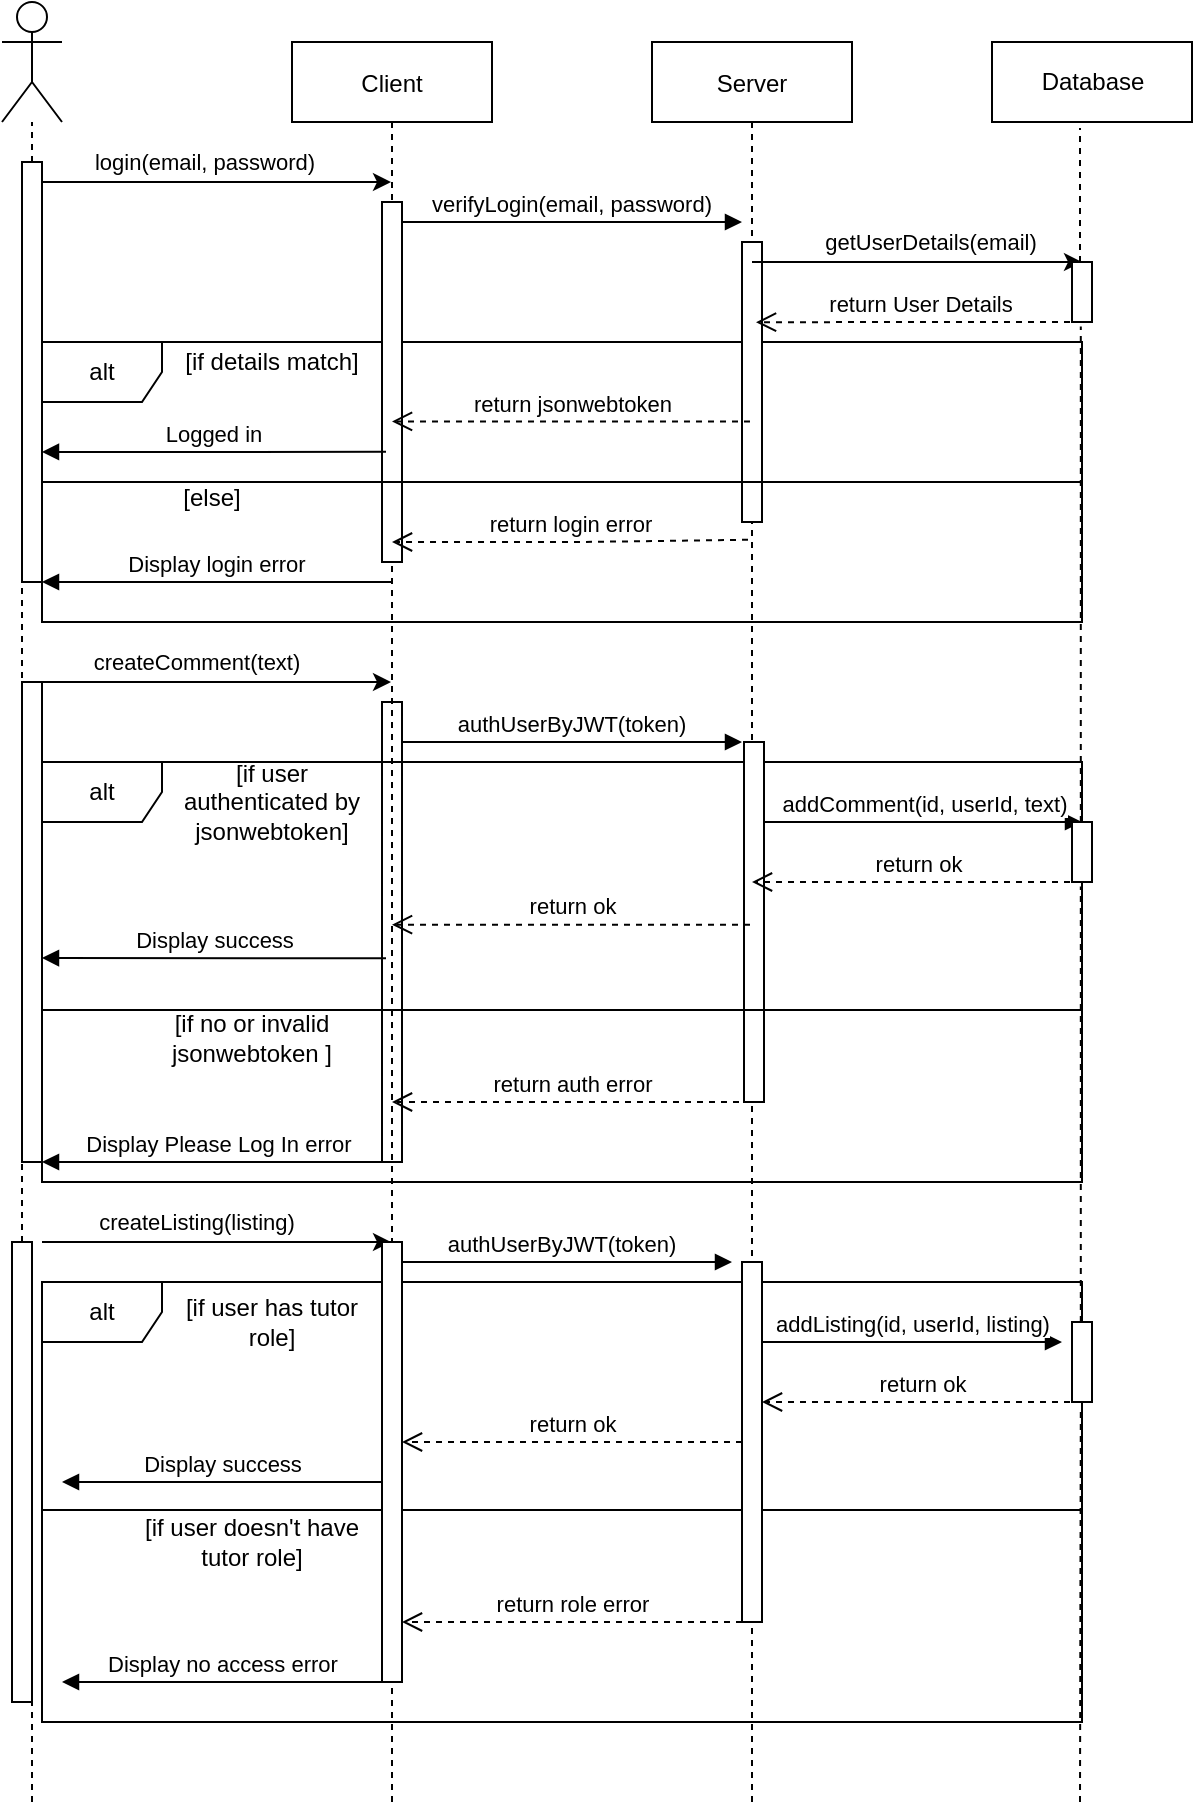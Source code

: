 <mxfile version="13.10.4" type="github">
  <diagram id="kgpKYQtTHZ0yAKxKKP6v" name="Page-1">
    <mxGraphModel dx="1455" dy="1069" grid="1" gridSize="10" guides="1" tooltips="1" connect="1" arrows="1" fold="1" page="1" pageScale="1" pageWidth="850" pageHeight="1100" math="0" shadow="0">
      <root>
        <mxCell id="0" />
        <mxCell id="1" parent="0" />
        <mxCell id="ZMojpo8gD3AogIInqO2h-9" value="" style="html=1;points=[];perimeter=orthogonalPerimeter;" vertex="1" parent="1">
          <mxGeometry x="270" y="410" width="10" height="230" as="geometry" />
        </mxCell>
        <mxCell id="CAEmHXkXszxpEkwhHxyX-27" value="alt" style="shape=umlFrame;whiteSpace=wrap;html=1;" parent="1" vertex="1">
          <mxGeometry x="100" y="440" width="520" height="210" as="geometry" />
        </mxCell>
        <mxCell id="CAEmHXkXszxpEkwhHxyX-10" value="alt" style="shape=umlFrame;whiteSpace=wrap;html=1;" parent="1" vertex="1">
          <mxGeometry x="100" y="230" width="520" height="140" as="geometry" />
        </mxCell>
        <mxCell id="3nuBFxr9cyL0pnOWT2aG-1" value="Client" style="shape=umlLifeline;perimeter=lifelinePerimeter;container=1;collapsible=0;recursiveResize=0;rounded=0;shadow=0;strokeWidth=1;" parent="1" vertex="1">
          <mxGeometry x="225" y="80" width="100" height="690" as="geometry" />
        </mxCell>
        <mxCell id="ZMojpo8gD3AogIInqO2h-1" value="" style="html=1;points=[];perimeter=orthogonalPerimeter;" vertex="1" parent="3nuBFxr9cyL0pnOWT2aG-1">
          <mxGeometry x="45" y="80" width="10" height="180" as="geometry" />
        </mxCell>
        <mxCell id="3nuBFxr9cyL0pnOWT2aG-5" value="Server" style="shape=umlLifeline;perimeter=lifelinePerimeter;container=1;collapsible=0;recursiveResize=0;rounded=0;shadow=0;strokeWidth=1;" parent="1" vertex="1">
          <mxGeometry x="405" y="80" width="100" height="680" as="geometry" />
        </mxCell>
        <mxCell id="CAEmHXkXszxpEkwhHxyX-22" value="addComment(id, userId, text)" style="html=1;verticalAlign=bottom;endArrow=block;" parent="3nuBFxr9cyL0pnOWT2aG-5" edge="1" source="ZMojpo8gD3AogIInqO2h-12">
          <mxGeometry width="80" relative="1" as="geometry">
            <mxPoint x="51" y="390" as="sourcePoint" />
            <mxPoint x="215" y="390" as="targetPoint" />
          </mxGeometry>
        </mxCell>
        <mxCell id="CAEmHXkXszxpEkwhHxyX-42" value="" style="endArrow=none;dashed=1;html=1;" parent="3nuBFxr9cyL0pnOWT2aG-5" edge="1">
          <mxGeometry width="50" height="50" relative="1" as="geometry">
            <mxPoint x="50" y="880" as="sourcePoint" />
            <mxPoint x="50" y="680" as="targetPoint" />
          </mxGeometry>
        </mxCell>
        <mxCell id="ZMojpo8gD3AogIInqO2h-4" value="" style="html=1;points=[];perimeter=orthogonalPerimeter;" vertex="1" parent="3nuBFxr9cyL0pnOWT2aG-5">
          <mxGeometry x="45" y="100" width="10" height="140" as="geometry" />
        </mxCell>
        <mxCell id="ZMojpo8gD3AogIInqO2h-12" value="" style="html=1;points=[];perimeter=orthogonalPerimeter;" vertex="1" parent="3nuBFxr9cyL0pnOWT2aG-5">
          <mxGeometry x="46" y="350" width="10" height="180" as="geometry" />
        </mxCell>
        <mxCell id="3nuBFxr9cyL0pnOWT2aG-8" value="verifyLogin(email, password)" style="verticalAlign=bottom;endArrow=block;entryX=0;entryY=0;shadow=0;strokeWidth=1;" parent="1" edge="1">
          <mxGeometry relative="1" as="geometry">
            <mxPoint x="280" y="170" as="sourcePoint" />
            <mxPoint x="450" y="170" as="targetPoint" />
          </mxGeometry>
        </mxCell>
        <mxCell id="SVqc3hXAzIs5Q2MO5OB0-1" value="Database" style="html=1;" parent="1" vertex="1">
          <mxGeometry x="575" y="80" width="100" height="40" as="geometry" />
        </mxCell>
        <mxCell id="SVqc3hXAzIs5Q2MO5OB0-3" value="" style="shape=umlActor;verticalLabelPosition=bottom;verticalAlign=top;html=1;" parent="1" vertex="1">
          <mxGeometry x="80" y="60" width="30" height="60" as="geometry" />
        </mxCell>
        <mxCell id="SVqc3hXAzIs5Q2MO5OB0-4" value="" style="endArrow=none;dashed=1;html=1;" parent="1" target="SVqc3hXAzIs5Q2MO5OB0-3" edge="1" source="ZMojpo8gD3AogIInqO2h-2">
          <mxGeometry width="50" height="50" relative="1" as="geometry">
            <mxPoint x="95" y="960" as="sourcePoint" />
            <mxPoint x="160" y="180" as="targetPoint" />
          </mxGeometry>
        </mxCell>
        <mxCell id="SVqc3hXAzIs5Q2MO5OB0-6" value="" style="endArrow=none;dashed=1;html=1;entryX=0.44;entryY=1.075;entryDx=0;entryDy=0;entryPerimeter=0;" parent="1" target="SVqc3hXAzIs5Q2MO5OB0-1" edge="1" source="ZMojpo8gD3AogIInqO2h-7">
          <mxGeometry width="50" height="50" relative="1" as="geometry">
            <mxPoint x="619" y="960" as="sourcePoint" />
            <mxPoint x="730" y="170" as="targetPoint" />
          </mxGeometry>
        </mxCell>
        <mxCell id="SVqc3hXAzIs5Q2MO5OB0-7" value="" style="endArrow=classic;html=1;" parent="1" target="3nuBFxr9cyL0pnOWT2aG-1" edge="1">
          <mxGeometry width="50" height="50" relative="1" as="geometry">
            <mxPoint x="100" y="150" as="sourcePoint" />
            <mxPoint x="170" y="150" as="targetPoint" />
          </mxGeometry>
        </mxCell>
        <mxCell id="SVqc3hXAzIs5Q2MO5OB0-8" value="login(email, password)" style="edgeLabel;html=1;align=center;verticalAlign=middle;resizable=0;points=[];" parent="SVqc3hXAzIs5Q2MO5OB0-7" vertex="1" connectable="0">
          <mxGeometry x="-0.072" y="-1" relative="1" as="geometry">
            <mxPoint y="-11" as="offset" />
          </mxGeometry>
        </mxCell>
        <mxCell id="8NlGEqsGzx280xrDKrg7-2" value="" style="endArrow=classic;html=1;" parent="1" source="3nuBFxr9cyL0pnOWT2aG-5" edge="1">
          <mxGeometry width="50" height="50" relative="1" as="geometry">
            <mxPoint x="530" y="220" as="sourcePoint" />
            <mxPoint x="620" y="190" as="targetPoint" />
          </mxGeometry>
        </mxCell>
        <mxCell id="8NlGEqsGzx280xrDKrg7-4" value="getUserDetails(email)" style="edgeLabel;html=1;align=center;verticalAlign=middle;resizable=0;points=[];" parent="8NlGEqsGzx280xrDKrg7-2" vertex="1" connectable="0">
          <mxGeometry x="0.075" y="2" relative="1" as="geometry">
            <mxPoint y="-8.05" as="offset" />
          </mxGeometry>
        </mxCell>
        <mxCell id="8NlGEqsGzx280xrDKrg7-9" value="Display login error" style="verticalAlign=bottom;endArrow=block;shadow=0;strokeWidth=1;" parent="1" edge="1">
          <mxGeometry relative="1" as="geometry">
            <mxPoint x="275" y="350" as="sourcePoint" />
            <mxPoint x="100" y="350" as="targetPoint" />
          </mxGeometry>
        </mxCell>
        <mxCell id="8NlGEqsGzx280xrDKrg7-10" value="Logged in" style="verticalAlign=bottom;endArrow=block;shadow=0;strokeWidth=1;exitX=0.47;exitY=0.297;exitDx=0;exitDy=0;exitPerimeter=0;" parent="1" source="3nuBFxr9cyL0pnOWT2aG-1" edge="1">
          <mxGeometry relative="1" as="geometry">
            <mxPoint x="275" y="250" as="sourcePoint" />
            <mxPoint x="100" y="285" as="targetPoint" />
          </mxGeometry>
        </mxCell>
        <mxCell id="8NlGEqsGzx280xrDKrg7-14" value="" style="endArrow=classic;html=1;" parent="1" target="3nuBFxr9cyL0pnOWT2aG-1" edge="1">
          <mxGeometry width="50" height="50" relative="1" as="geometry">
            <mxPoint x="100" y="400" as="sourcePoint" />
            <mxPoint x="170" y="390" as="targetPoint" />
          </mxGeometry>
        </mxCell>
        <mxCell id="8NlGEqsGzx280xrDKrg7-15" value="createComment(text)" style="edgeLabel;html=1;align=center;verticalAlign=middle;resizable=0;points=[];" parent="8NlGEqsGzx280xrDKrg7-14" vertex="1" connectable="0">
          <mxGeometry x="-0.288" y="-1" relative="1" as="geometry">
            <mxPoint x="15" y="-11" as="offset" />
          </mxGeometry>
        </mxCell>
        <mxCell id="8NlGEqsGzx280xrDKrg7-16" value="" style="endArrow=classic;html=1;" parent="1" target="3nuBFxr9cyL0pnOWT2aG-1" edge="1">
          <mxGeometry width="50" height="50" relative="1" as="geometry">
            <mxPoint x="100" y="680" as="sourcePoint" />
            <mxPoint x="274.5" y="400" as="targetPoint" />
          </mxGeometry>
        </mxCell>
        <mxCell id="8NlGEqsGzx280xrDKrg7-17" value="createListing(listing)" style="edgeLabel;html=1;align=center;verticalAlign=middle;resizable=0;points=[];" parent="8NlGEqsGzx280xrDKrg7-16" vertex="1" connectable="0">
          <mxGeometry x="-0.288" y="-1" relative="1" as="geometry">
            <mxPoint x="15" y="-11" as="offset" />
          </mxGeometry>
        </mxCell>
        <mxCell id="CAEmHXkXszxpEkwhHxyX-1" value="return User Details" style="html=1;verticalAlign=bottom;endArrow=open;dashed=1;endSize=8;entryX=0.52;entryY=0.206;entryDx=0;entryDy=0;entryPerimeter=0;" parent="1" target="3nuBFxr9cyL0pnOWT2aG-5" edge="1">
          <mxGeometry relative="1" as="geometry">
            <mxPoint x="620" y="220" as="sourcePoint" />
            <mxPoint x="457" y="220" as="targetPoint" />
          </mxGeometry>
        </mxCell>
        <mxCell id="CAEmHXkXszxpEkwhHxyX-2" value="return jsonwebtoken" style="html=1;verticalAlign=bottom;endArrow=open;dashed=1;endSize=8;exitX=0.49;exitY=0.279;exitDx=0;exitDy=0;exitPerimeter=0;" parent="1" source="3nuBFxr9cyL0pnOWT2aG-5" target="3nuBFxr9cyL0pnOWT2aG-1" edge="1">
          <mxGeometry relative="1" as="geometry">
            <mxPoint x="450" y="230" as="sourcePoint" />
            <mxPoint x="370" y="230" as="targetPoint" />
          </mxGeometry>
        </mxCell>
        <mxCell id="CAEmHXkXszxpEkwhHxyX-8" value="return login error" style="html=1;verticalAlign=bottom;endArrow=open;dashed=1;endSize=8;exitX=0.48;exitY=0.366;exitDx=0;exitDy=0;exitPerimeter=0;" parent="1" source="3nuBFxr9cyL0pnOWT2aG-5" target="3nuBFxr9cyL0pnOWT2aG-1" edge="1">
          <mxGeometry relative="1" as="geometry">
            <mxPoint x="450" y="230" as="sourcePoint" />
            <mxPoint x="274.5" y="230" as="targetPoint" />
            <Array as="points">
              <mxPoint x="370" y="330" />
            </Array>
          </mxGeometry>
        </mxCell>
        <mxCell id="CAEmHXkXszxpEkwhHxyX-12" value="" style="line;strokeWidth=1;fillColor=none;align=left;verticalAlign=middle;spacingTop=-1;spacingLeft=3;spacingRight=3;rotatable=0;labelPosition=right;points=[];portConstraint=eastwest;" parent="1" vertex="1">
          <mxGeometry x="100" y="296" width="520" height="8" as="geometry" />
        </mxCell>
        <mxCell id="CAEmHXkXszxpEkwhHxyX-14" value="[if details match]" style="text;html=1;strokeColor=none;fillColor=none;align=center;verticalAlign=middle;whiteSpace=wrap;rounded=0;" parent="1" vertex="1">
          <mxGeometry x="170" y="230" width="90" height="20" as="geometry" />
        </mxCell>
        <mxCell id="CAEmHXkXszxpEkwhHxyX-15" value="[else]" style="text;html=1;strokeColor=none;fillColor=none;align=center;verticalAlign=middle;whiteSpace=wrap;rounded=0;" parent="1" vertex="1">
          <mxGeometry x="160" y="298" width="50" height="20" as="geometry" />
        </mxCell>
        <mxCell id="CAEmHXkXszxpEkwhHxyX-19" value="authUserByJWT(token)" style="verticalAlign=bottom;endArrow=block;entryX=0;entryY=0;shadow=0;strokeWidth=1;" parent="1" edge="1">
          <mxGeometry relative="1" as="geometry">
            <mxPoint x="280" y="430" as="sourcePoint" />
            <mxPoint x="450" y="430" as="targetPoint" />
          </mxGeometry>
        </mxCell>
        <mxCell id="CAEmHXkXszxpEkwhHxyX-25" value="return ok" style="html=1;verticalAlign=bottom;endArrow=open;dashed=1;endSize=8;" parent="1" target="3nuBFxr9cyL0pnOWT2aG-5" edge="1">
          <mxGeometry relative="1" as="geometry">
            <mxPoint x="620" y="500" as="sourcePoint" />
            <mxPoint x="457" y="220.08" as="targetPoint" />
          </mxGeometry>
        </mxCell>
        <mxCell id="CAEmHXkXszxpEkwhHxyX-28" value="[if user authenticated by jsonwebtoken]" style="text;html=1;strokeColor=none;fillColor=none;align=center;verticalAlign=middle;whiteSpace=wrap;rounded=0;" parent="1" vertex="1">
          <mxGeometry x="165" y="450" width="100" height="20" as="geometry" />
        </mxCell>
        <mxCell id="CAEmHXkXszxpEkwhHxyX-29" value="return ok" style="html=1;verticalAlign=bottom;endArrow=open;dashed=1;endSize=8;exitX=0.49;exitY=0.649;exitDx=0;exitDy=0;exitPerimeter=0;" parent="1" source="3nuBFxr9cyL0pnOWT2aG-5" target="3nuBFxr9cyL0pnOWT2aG-1" edge="1">
          <mxGeometry relative="1" as="geometry">
            <mxPoint x="450" y="230" as="sourcePoint" />
            <mxPoint x="370" y="230" as="targetPoint" />
          </mxGeometry>
        </mxCell>
        <mxCell id="CAEmHXkXszxpEkwhHxyX-32" value="Display success" style="html=1;verticalAlign=bottom;endArrow=block;exitX=0.47;exitY=0.664;exitDx=0;exitDy=0;exitPerimeter=0;" parent="1" source="3nuBFxr9cyL0pnOWT2aG-1" edge="1">
          <mxGeometry width="80" relative="1" as="geometry">
            <mxPoint x="220" y="510" as="sourcePoint" />
            <mxPoint x="100" y="538" as="targetPoint" />
          </mxGeometry>
        </mxCell>
        <mxCell id="CAEmHXkXszxpEkwhHxyX-33" value="" style="line;strokeWidth=1;fillColor=none;align=left;verticalAlign=middle;spacingTop=-1;spacingLeft=3;spacingRight=3;rotatable=0;labelPosition=right;points=[];portConstraint=eastwest;" parent="1" vertex="1">
          <mxGeometry x="100" y="560" width="520" height="8" as="geometry" />
        </mxCell>
        <mxCell id="CAEmHXkXszxpEkwhHxyX-34" value="[if no or invalid jsonwebtoken ]" style="text;html=1;strokeColor=none;fillColor=none;align=center;verticalAlign=middle;whiteSpace=wrap;rounded=0;" parent="1" vertex="1">
          <mxGeometry x="160" y="568" width="90" height="20" as="geometry" />
        </mxCell>
        <mxCell id="CAEmHXkXszxpEkwhHxyX-35" value="return auth error" style="html=1;verticalAlign=bottom;endArrow=open;dashed=1;endSize=8;" parent="1" source="3nuBFxr9cyL0pnOWT2aG-5" target="3nuBFxr9cyL0pnOWT2aG-1" edge="1">
          <mxGeometry relative="1" as="geometry">
            <mxPoint x="454" y="521.32" as="sourcePoint" />
            <mxPoint x="274.5" y="521.32" as="targetPoint" />
            <Array as="points">
              <mxPoint x="390" y="610" />
            </Array>
          </mxGeometry>
        </mxCell>
        <mxCell id="CAEmHXkXszxpEkwhHxyX-36" value="Display Please Log In error" style="html=1;verticalAlign=bottom;endArrow=block;" parent="1" edge="1">
          <mxGeometry width="80" relative="1" as="geometry">
            <mxPoint x="275" y="640" as="sourcePoint" />
            <mxPoint x="100" y="640" as="targetPoint" />
            <Array as="points" />
          </mxGeometry>
        </mxCell>
        <mxCell id="CAEmHXkXszxpEkwhHxyX-37" value="authUserByJWT(token)" style="verticalAlign=bottom;endArrow=block;entryX=0;entryY=0;shadow=0;strokeWidth=1;" parent="1" edge="1">
          <mxGeometry relative="1" as="geometry">
            <mxPoint x="275" y="690" as="sourcePoint" />
            <mxPoint x="445" y="690" as="targetPoint" />
          </mxGeometry>
        </mxCell>
        <mxCell id="CAEmHXkXszxpEkwhHxyX-39" value="alt" style="shape=umlFrame;whiteSpace=wrap;html=1;" parent="1" vertex="1">
          <mxGeometry x="100" y="700" width="520" height="220" as="geometry" />
        </mxCell>
        <mxCell id="CAEmHXkXszxpEkwhHxyX-40" value="[if user has tutor role]" style="text;html=1;strokeColor=none;fillColor=none;align=center;verticalAlign=middle;whiteSpace=wrap;rounded=0;" parent="1" vertex="1">
          <mxGeometry x="170" y="710" width="90" height="20" as="geometry" />
        </mxCell>
        <mxCell id="CAEmHXkXszxpEkwhHxyX-41" value="" style="endArrow=none;dashed=1;html=1;entryX=0.5;entryY=0.996;entryDx=0;entryDy=0;entryPerimeter=0;" parent="1" target="3nuBFxr9cyL0pnOWT2aG-1" edge="1">
          <mxGeometry width="50" height="50" relative="1" as="geometry">
            <mxPoint x="275" y="960" as="sourcePoint" />
            <mxPoint x="275" y="780" as="targetPoint" />
          </mxGeometry>
        </mxCell>
        <mxCell id="CAEmHXkXszxpEkwhHxyX-43" value="addListing(id, userId, listing)" style="html=1;verticalAlign=bottom;endArrow=block;" parent="1" edge="1">
          <mxGeometry width="80" relative="1" as="geometry">
            <mxPoint x="460" y="730" as="sourcePoint" />
            <mxPoint x="610" y="730" as="targetPoint" />
          </mxGeometry>
        </mxCell>
        <mxCell id="CAEmHXkXszxpEkwhHxyX-44" value="return ok" style="html=1;verticalAlign=bottom;endArrow=open;dashed=1;endSize=8;" parent="1" edge="1">
          <mxGeometry relative="1" as="geometry">
            <mxPoint x="620" y="760" as="sourcePoint" />
            <mxPoint x="460" y="760" as="targetPoint" />
          </mxGeometry>
        </mxCell>
        <mxCell id="CAEmHXkXszxpEkwhHxyX-45" value="return ok" style="html=1;verticalAlign=bottom;endArrow=open;dashed=1;endSize=8;" parent="1" edge="1">
          <mxGeometry relative="1" as="geometry">
            <mxPoint x="450" y="780" as="sourcePoint" />
            <mxPoint x="280" y="780" as="targetPoint" />
          </mxGeometry>
        </mxCell>
        <mxCell id="CAEmHXkXszxpEkwhHxyX-47" value="Display success" style="html=1;verticalAlign=bottom;endArrow=block;" parent="1" edge="1">
          <mxGeometry width="80" relative="1" as="geometry">
            <mxPoint x="270" y="800" as="sourcePoint" />
            <mxPoint x="110" y="800" as="targetPoint" />
          </mxGeometry>
        </mxCell>
        <mxCell id="CAEmHXkXszxpEkwhHxyX-48" value="" style="line;strokeWidth=1;fillColor=none;align=left;verticalAlign=middle;spacingTop=-1;spacingLeft=3;spacingRight=3;rotatable=0;labelPosition=right;points=[];portConstraint=eastwest;" parent="1" vertex="1">
          <mxGeometry x="100" y="810" width="520" height="8" as="geometry" />
        </mxCell>
        <mxCell id="CAEmHXkXszxpEkwhHxyX-49" value="[if user doesn&#39;t have tutor role]" style="text;html=1;strokeColor=none;fillColor=none;align=center;verticalAlign=middle;whiteSpace=wrap;rounded=0;" parent="1" vertex="1">
          <mxGeometry x="150" y="820" width="110" height="20" as="geometry" />
        </mxCell>
        <mxCell id="CAEmHXkXszxpEkwhHxyX-51" value="return role error" style="html=1;verticalAlign=bottom;endArrow=open;dashed=1;endSize=8;" parent="1" edge="1">
          <mxGeometry relative="1" as="geometry">
            <mxPoint x="450" y="870" as="sourcePoint" />
            <mxPoint x="280" y="870" as="targetPoint" />
          </mxGeometry>
        </mxCell>
        <mxCell id="CAEmHXkXszxpEkwhHxyX-52" value="Display no access error" style="html=1;verticalAlign=bottom;endArrow=block;" parent="1" edge="1">
          <mxGeometry width="80" relative="1" as="geometry">
            <mxPoint x="270" y="900" as="sourcePoint" />
            <mxPoint x="110" y="900" as="targetPoint" />
          </mxGeometry>
        </mxCell>
        <mxCell id="ZMojpo8gD3AogIInqO2h-2" value="" style="html=1;points=[];perimeter=orthogonalPerimeter;" vertex="1" parent="1">
          <mxGeometry x="90" y="140" width="10" height="210" as="geometry" />
        </mxCell>
        <mxCell id="ZMojpo8gD3AogIInqO2h-3" value="" style="endArrow=none;dashed=1;html=1;" edge="1" parent="1" source="ZMojpo8gD3AogIInqO2h-17" target="ZMojpo8gD3AogIInqO2h-2">
          <mxGeometry width="50" height="50" relative="1" as="geometry">
            <mxPoint x="95" y="960" as="sourcePoint" />
            <mxPoint x="95" y="120" as="targetPoint" />
          </mxGeometry>
        </mxCell>
        <mxCell id="ZMojpo8gD3AogIInqO2h-7" value="" style="html=1;points=[];perimeter=orthogonalPerimeter;" vertex="1" parent="1">
          <mxGeometry x="615" y="190" width="10" height="30" as="geometry" />
        </mxCell>
        <mxCell id="ZMojpo8gD3AogIInqO2h-8" value="" style="endArrow=none;dashed=1;html=1;entryX=0.44;entryY=1.075;entryDx=0;entryDy=0;entryPerimeter=0;" edge="1" parent="1" source="ZMojpo8gD3AogIInqO2h-14" target="ZMojpo8gD3AogIInqO2h-7">
          <mxGeometry width="50" height="50" relative="1" as="geometry">
            <mxPoint x="619" y="960" as="sourcePoint" />
            <mxPoint x="619" y="123" as="targetPoint" />
          </mxGeometry>
        </mxCell>
        <mxCell id="ZMojpo8gD3AogIInqO2h-14" value="" style="html=1;points=[];perimeter=orthogonalPerimeter;" vertex="1" parent="1">
          <mxGeometry x="615" y="470" width="10" height="30" as="geometry" />
        </mxCell>
        <mxCell id="ZMojpo8gD3AogIInqO2h-15" value="" style="endArrow=none;dashed=1;html=1;entryX=0.44;entryY=1.075;entryDx=0;entryDy=0;entryPerimeter=0;" edge="1" parent="1" source="ZMojpo8gD3AogIInqO2h-21" target="ZMojpo8gD3AogIInqO2h-14">
          <mxGeometry width="50" height="50" relative="1" as="geometry">
            <mxPoint x="619" y="960" as="sourcePoint" />
            <mxPoint x="619.4" y="222.25" as="targetPoint" />
          </mxGeometry>
        </mxCell>
        <mxCell id="ZMojpo8gD3AogIInqO2h-16" value="" style="html=1;points=[];perimeter=orthogonalPerimeter;" vertex="1" parent="1">
          <mxGeometry x="90" y="400" width="10" height="240" as="geometry" />
        </mxCell>
        <mxCell id="ZMojpo8gD3AogIInqO2h-17" value="" style="html=1;points=[];perimeter=orthogonalPerimeter;" vertex="1" parent="1">
          <mxGeometry x="85" y="680" width="10" height="230" as="geometry" />
        </mxCell>
        <mxCell id="ZMojpo8gD3AogIInqO2h-18" value="" style="endArrow=none;dashed=1;html=1;" edge="1" parent="1" target="ZMojpo8gD3AogIInqO2h-17">
          <mxGeometry width="50" height="50" relative="1" as="geometry">
            <mxPoint x="95" y="960" as="sourcePoint" />
            <mxPoint x="95" y="350" as="targetPoint" />
          </mxGeometry>
        </mxCell>
        <mxCell id="ZMojpo8gD3AogIInqO2h-19" value="" style="html=1;points=[];perimeter=orthogonalPerimeter;" vertex="1" parent="1">
          <mxGeometry x="270" y="680" width="10" height="220" as="geometry" />
        </mxCell>
        <mxCell id="ZMojpo8gD3AogIInqO2h-20" value="" style="html=1;points=[];perimeter=orthogonalPerimeter;" vertex="1" parent="1">
          <mxGeometry x="450" y="690" width="10" height="180" as="geometry" />
        </mxCell>
        <mxCell id="ZMojpo8gD3AogIInqO2h-21" value="" style="html=1;points=[];perimeter=orthogonalPerimeter;" vertex="1" parent="1">
          <mxGeometry x="615" y="720" width="10" height="40" as="geometry" />
        </mxCell>
        <mxCell id="ZMojpo8gD3AogIInqO2h-22" value="" style="endArrow=none;dashed=1;html=1;entryX=0.44;entryY=1.075;entryDx=0;entryDy=0;entryPerimeter=0;" edge="1" parent="1" target="ZMojpo8gD3AogIInqO2h-21">
          <mxGeometry width="50" height="50" relative="1" as="geometry">
            <mxPoint x="619" y="960" as="sourcePoint" />
            <mxPoint x="619.4" y="502.25" as="targetPoint" />
          </mxGeometry>
        </mxCell>
      </root>
    </mxGraphModel>
  </diagram>
</mxfile>
